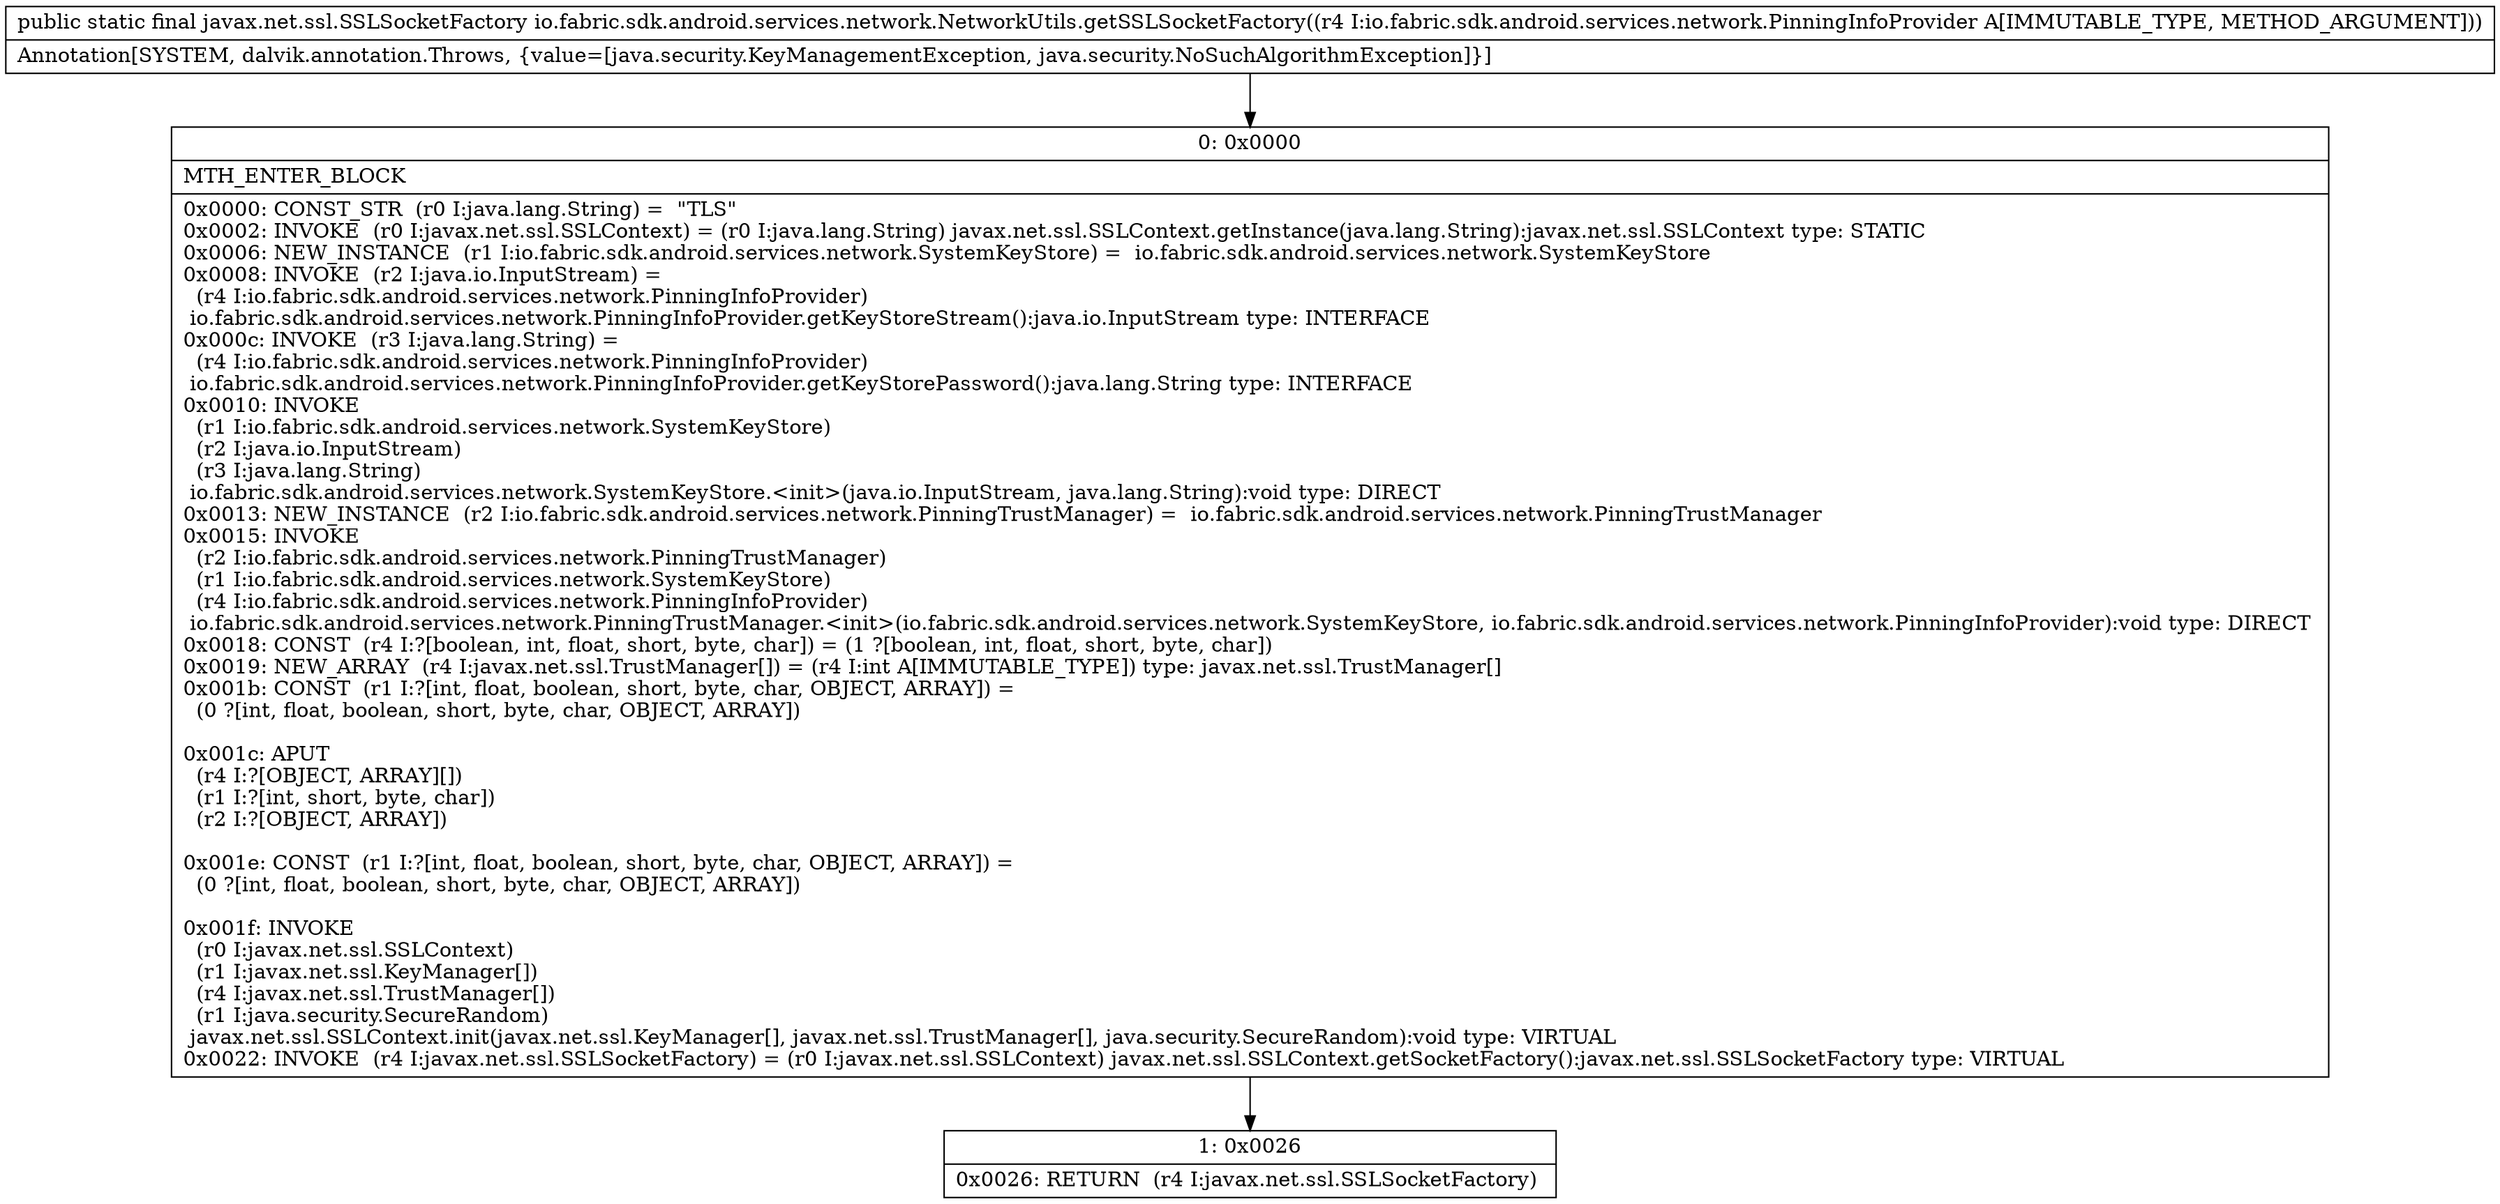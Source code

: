 digraph "CFG forio.fabric.sdk.android.services.network.NetworkUtils.getSSLSocketFactory(Lio\/fabric\/sdk\/android\/services\/network\/PinningInfoProvider;)Ljavax\/net\/ssl\/SSLSocketFactory;" {
Node_0 [shape=record,label="{0\:\ 0x0000|MTH_ENTER_BLOCK\l|0x0000: CONST_STR  (r0 I:java.lang.String) =  \"TLS\" \l0x0002: INVOKE  (r0 I:javax.net.ssl.SSLContext) = (r0 I:java.lang.String) javax.net.ssl.SSLContext.getInstance(java.lang.String):javax.net.ssl.SSLContext type: STATIC \l0x0006: NEW_INSTANCE  (r1 I:io.fabric.sdk.android.services.network.SystemKeyStore) =  io.fabric.sdk.android.services.network.SystemKeyStore \l0x0008: INVOKE  (r2 I:java.io.InputStream) = \l  (r4 I:io.fabric.sdk.android.services.network.PinningInfoProvider)\l io.fabric.sdk.android.services.network.PinningInfoProvider.getKeyStoreStream():java.io.InputStream type: INTERFACE \l0x000c: INVOKE  (r3 I:java.lang.String) = \l  (r4 I:io.fabric.sdk.android.services.network.PinningInfoProvider)\l io.fabric.sdk.android.services.network.PinningInfoProvider.getKeyStorePassword():java.lang.String type: INTERFACE \l0x0010: INVOKE  \l  (r1 I:io.fabric.sdk.android.services.network.SystemKeyStore)\l  (r2 I:java.io.InputStream)\l  (r3 I:java.lang.String)\l io.fabric.sdk.android.services.network.SystemKeyStore.\<init\>(java.io.InputStream, java.lang.String):void type: DIRECT \l0x0013: NEW_INSTANCE  (r2 I:io.fabric.sdk.android.services.network.PinningTrustManager) =  io.fabric.sdk.android.services.network.PinningTrustManager \l0x0015: INVOKE  \l  (r2 I:io.fabric.sdk.android.services.network.PinningTrustManager)\l  (r1 I:io.fabric.sdk.android.services.network.SystemKeyStore)\l  (r4 I:io.fabric.sdk.android.services.network.PinningInfoProvider)\l io.fabric.sdk.android.services.network.PinningTrustManager.\<init\>(io.fabric.sdk.android.services.network.SystemKeyStore, io.fabric.sdk.android.services.network.PinningInfoProvider):void type: DIRECT \l0x0018: CONST  (r4 I:?[boolean, int, float, short, byte, char]) = (1 ?[boolean, int, float, short, byte, char]) \l0x0019: NEW_ARRAY  (r4 I:javax.net.ssl.TrustManager[]) = (r4 I:int A[IMMUTABLE_TYPE]) type: javax.net.ssl.TrustManager[] \l0x001b: CONST  (r1 I:?[int, float, boolean, short, byte, char, OBJECT, ARRAY]) = \l  (0 ?[int, float, boolean, short, byte, char, OBJECT, ARRAY])\l \l0x001c: APUT  \l  (r4 I:?[OBJECT, ARRAY][])\l  (r1 I:?[int, short, byte, char])\l  (r2 I:?[OBJECT, ARRAY])\l \l0x001e: CONST  (r1 I:?[int, float, boolean, short, byte, char, OBJECT, ARRAY]) = \l  (0 ?[int, float, boolean, short, byte, char, OBJECT, ARRAY])\l \l0x001f: INVOKE  \l  (r0 I:javax.net.ssl.SSLContext)\l  (r1 I:javax.net.ssl.KeyManager[])\l  (r4 I:javax.net.ssl.TrustManager[])\l  (r1 I:java.security.SecureRandom)\l javax.net.ssl.SSLContext.init(javax.net.ssl.KeyManager[], javax.net.ssl.TrustManager[], java.security.SecureRandom):void type: VIRTUAL \l0x0022: INVOKE  (r4 I:javax.net.ssl.SSLSocketFactory) = (r0 I:javax.net.ssl.SSLContext) javax.net.ssl.SSLContext.getSocketFactory():javax.net.ssl.SSLSocketFactory type: VIRTUAL \l}"];
Node_1 [shape=record,label="{1\:\ 0x0026|0x0026: RETURN  (r4 I:javax.net.ssl.SSLSocketFactory) \l}"];
MethodNode[shape=record,label="{public static final javax.net.ssl.SSLSocketFactory io.fabric.sdk.android.services.network.NetworkUtils.getSSLSocketFactory((r4 I:io.fabric.sdk.android.services.network.PinningInfoProvider A[IMMUTABLE_TYPE, METHOD_ARGUMENT]))  | Annotation[SYSTEM, dalvik.annotation.Throws, \{value=[java.security.KeyManagementException, java.security.NoSuchAlgorithmException]\}]\l}"];
MethodNode -> Node_0;
Node_0 -> Node_1;
}

